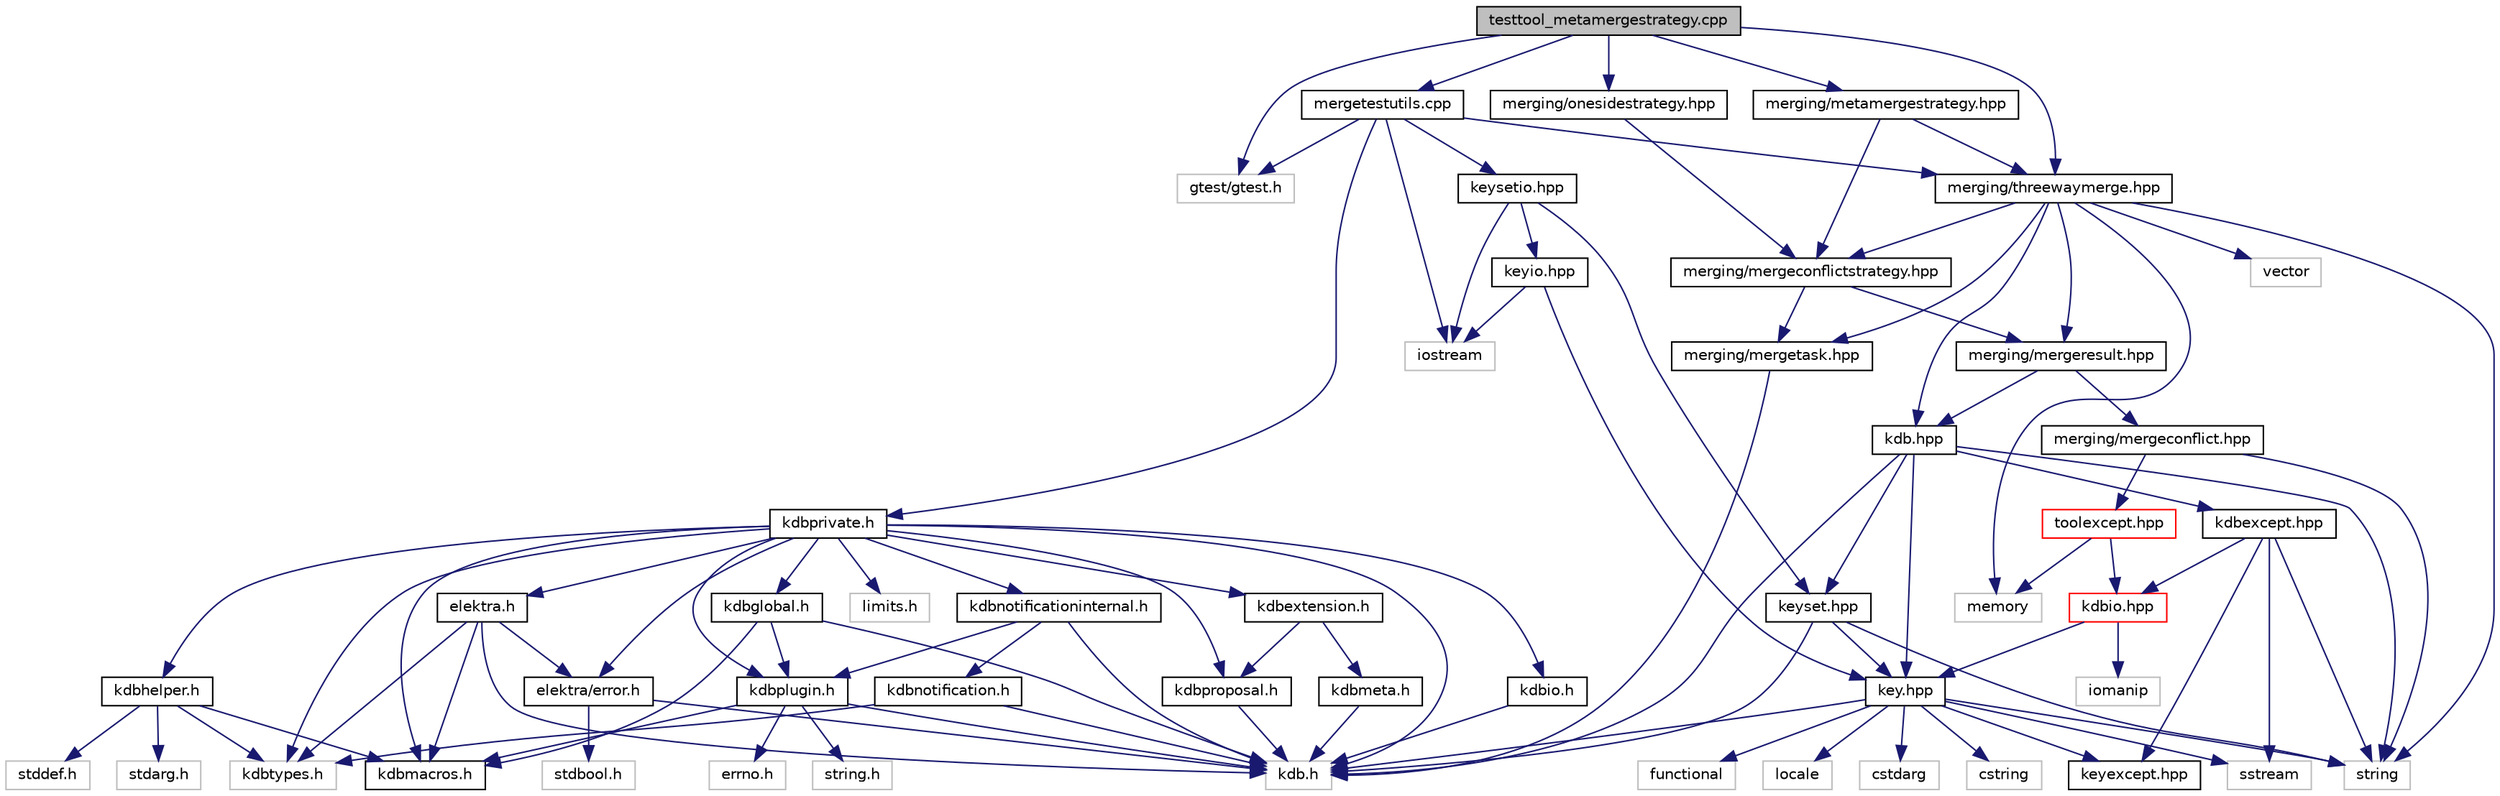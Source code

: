 digraph "testtool_metamergestrategy.cpp"
{
 // LATEX_PDF_SIZE
  edge [fontname="Helvetica",fontsize="10",labelfontname="Helvetica",labelfontsize="10"];
  node [fontname="Helvetica",fontsize="10",shape=record];
  Node1 [label="testtool_metamergestrategy.cpp",height=0.2,width=0.4,color="black", fillcolor="grey75", style="filled", fontcolor="black",tooltip="Tests for the MetaMergeStrategy."];
  Node1 -> Node2 [color="midnightblue",fontsize="10",style="solid"];
  Node2 [label="mergetestutils.cpp",height=0.2,width=0.4,color="black", fillcolor="white", style="filled",URL="$mergetestutils_8cpp.html",tooltip="Implements a helper class for merge related tests."];
  Node2 -> Node3 [color="midnightblue",fontsize="10",style="solid"];
  Node3 [label="gtest/gtest.h",height=0.2,width=0.4,color="grey75", fillcolor="white", style="filled",tooltip=" "];
  Node2 -> Node4 [color="midnightblue",fontsize="10",style="solid"];
  Node4 [label="iostream",height=0.2,width=0.4,color="grey75", fillcolor="white", style="filled",tooltip=" "];
  Node2 -> Node5 [color="midnightblue",fontsize="10",style="solid"];
  Node5 [label="kdbprivate.h",height=0.2,width=0.4,color="black", fillcolor="white", style="filled",URL="$kdbprivate_8h.html",tooltip="Private declarations."];
  Node5 -> Node6 [color="midnightblue",fontsize="10",style="solid"];
  Node6 [label="elektra.h",height=0.2,width=0.4,color="black", fillcolor="white", style="filled",URL="$elektra_8h.html",tooltip="Elektra High Level API."];
  Node6 -> Node7 [color="midnightblue",fontsize="10",style="solid"];
  Node7 [label="elektra/error.h",height=0.2,width=0.4,color="black", fillcolor="white", style="filled",URL="$error_8h.html",tooltip="Elektra error."];
  Node7 -> Node8 [color="midnightblue",fontsize="10",style="solid"];
  Node8 [label="kdb.h",height=0.2,width=0.4,color="grey75", fillcolor="white", style="filled",tooltip=" "];
  Node7 -> Node9 [color="midnightblue",fontsize="10",style="solid"];
  Node9 [label="stdbool.h",height=0.2,width=0.4,color="grey75", fillcolor="white", style="filled",tooltip=" "];
  Node6 -> Node8 [color="midnightblue",fontsize="10",style="solid"];
  Node6 -> Node10 [color="midnightblue",fontsize="10",style="solid"];
  Node10 [label="kdbmacros.h",height=0.2,width=0.4,color="black", fillcolor="white", style="filled",URL="$kdbmacros_8h.html",tooltip="Macros by Elektra."];
  Node6 -> Node11 [color="midnightblue",fontsize="10",style="solid"];
  Node11 [label="kdbtypes.h",height=0.2,width=0.4,color="grey75", fillcolor="white", style="filled",tooltip=" "];
  Node5 -> Node7 [color="midnightblue",fontsize="10",style="solid"];
  Node5 -> Node8 [color="midnightblue",fontsize="10",style="solid"];
  Node5 -> Node12 [color="midnightblue",fontsize="10",style="solid"];
  Node12 [label="kdbextension.h",height=0.2,width=0.4,color="black", fillcolor="white", style="filled",URL="$kdbextension_8h.html",tooltip="Extension functionality."];
  Node12 -> Node13 [color="midnightblue",fontsize="10",style="solid"];
  Node13 [label="kdbmeta.h",height=0.2,width=0.4,color="black", fillcolor="white", style="filled",URL="$kdbmeta_8h.html",tooltip="metadata functions"];
  Node13 -> Node8 [color="midnightblue",fontsize="10",style="solid"];
  Node12 -> Node14 [color="midnightblue",fontsize="10",style="solid"];
  Node14 [label="kdbproposal.h",height=0.2,width=0.4,color="black", fillcolor="white", style="filled",URL="$kdbproposal_8h.html",tooltip="Proposed declarations."];
  Node14 -> Node8 [color="midnightblue",fontsize="10",style="solid"];
  Node5 -> Node15 [color="midnightblue",fontsize="10",style="solid"];
  Node15 [label="kdbhelper.h",height=0.2,width=0.4,color="black", fillcolor="white", style="filled",URL="$kdbhelper_8h.html",tooltip="Helper for memory management."];
  Node15 -> Node10 [color="midnightblue",fontsize="10",style="solid"];
  Node15 -> Node11 [color="midnightblue",fontsize="10",style="solid"];
  Node15 -> Node16 [color="midnightblue",fontsize="10",style="solid"];
  Node16 [label="stdarg.h",height=0.2,width=0.4,color="grey75", fillcolor="white", style="filled",tooltip=" "];
  Node15 -> Node17 [color="midnightblue",fontsize="10",style="solid"];
  Node17 [label="stddef.h",height=0.2,width=0.4,color="grey75", fillcolor="white", style="filled",tooltip=" "];
  Node5 -> Node18 [color="midnightblue",fontsize="10",style="solid"];
  Node18 [label="kdbio.h",height=0.2,width=0.4,color="black", fillcolor="white", style="filled",URL="$kdbio_8h.html",tooltip="Elektra-I/O structures for I/O bindings, plugins and applications."];
  Node18 -> Node8 [color="midnightblue",fontsize="10",style="solid"];
  Node5 -> Node10 [color="midnightblue",fontsize="10",style="solid"];
  Node5 -> Node19 [color="midnightblue",fontsize="10",style="solid"];
  Node19 [label="kdbnotificationinternal.h",height=0.2,width=0.4,color="black", fillcolor="white", style="filled",URL="$kdbnotificationinternal_8h.html",tooltip="Elektra-Notification structures and declarations for developing notification and transport plugins...."];
  Node19 -> Node8 [color="midnightblue",fontsize="10",style="solid"];
  Node19 -> Node20 [color="midnightblue",fontsize="10",style="solid"];
  Node20 [label="kdbnotification.h",height=0.2,width=0.4,color="black", fillcolor="white", style="filled",URL="$kdbnotification_8h.html",tooltip="Elektra-Notification structures and declarations for application developers."];
  Node20 -> Node8 [color="midnightblue",fontsize="10",style="solid"];
  Node20 -> Node11 [color="midnightblue",fontsize="10",style="solid"];
  Node19 -> Node21 [color="midnightblue",fontsize="10",style="solid"];
  Node21 [label="kdbplugin.h",height=0.2,width=0.4,color="black", fillcolor="white", style="filled",URL="$kdbplugin_8h.html",tooltip="Methods for plugin programing."];
  Node21 -> Node8 [color="midnightblue",fontsize="10",style="solid"];
  Node21 -> Node22 [color="midnightblue",fontsize="10",style="solid"];
  Node22 [label="errno.h",height=0.2,width=0.4,color="grey75", fillcolor="white", style="filled",tooltip=" "];
  Node21 -> Node10 [color="midnightblue",fontsize="10",style="solid"];
  Node21 -> Node23 [color="midnightblue",fontsize="10",style="solid"];
  Node23 [label="string.h",height=0.2,width=0.4,color="grey75", fillcolor="white", style="filled",tooltip=" "];
  Node5 -> Node21 [color="midnightblue",fontsize="10",style="solid"];
  Node5 -> Node14 [color="midnightblue",fontsize="10",style="solid"];
  Node5 -> Node11 [color="midnightblue",fontsize="10",style="solid"];
  Node5 -> Node24 [color="midnightblue",fontsize="10",style="solid"];
  Node24 [label="kdbglobal.h",height=0.2,width=0.4,color="black", fillcolor="white", style="filled",URL="$kdbglobal_8h.html",tooltip="Defines for global plugins."];
  Node24 -> Node8 [color="midnightblue",fontsize="10",style="solid"];
  Node24 -> Node10 [color="midnightblue",fontsize="10",style="solid"];
  Node24 -> Node21 [color="midnightblue",fontsize="10",style="solid"];
  Node5 -> Node25 [color="midnightblue",fontsize="10",style="solid"];
  Node25 [label="limits.h",height=0.2,width=0.4,color="grey75", fillcolor="white", style="filled",tooltip=" "];
  Node2 -> Node26 [color="midnightblue",fontsize="10",style="solid"];
  Node26 [label="keysetio.hpp",height=0.2,width=0.4,color="black", fillcolor="white", style="filled",URL="$keysetio_8hpp.html",tooltip=" "];
  Node26 -> Node4 [color="midnightblue",fontsize="10",style="solid"];
  Node26 -> Node27 [color="midnightblue",fontsize="10",style="solid"];
  Node27 [label="keyio.hpp",height=0.2,width=0.4,color="black", fillcolor="white", style="filled",URL="$keyio_8hpp.html",tooltip=" "];
  Node27 -> Node28 [color="midnightblue",fontsize="10",style="solid"];
  Node28 [label="key.hpp",height=0.2,width=0.4,color="black", fillcolor="white", style="filled",URL="$key_8hpp.html",tooltip=" "];
  Node28 -> Node29 [color="midnightblue",fontsize="10",style="solid"];
  Node29 [label="cstdarg",height=0.2,width=0.4,color="grey75", fillcolor="white", style="filled",tooltip=" "];
  Node28 -> Node30 [color="midnightblue",fontsize="10",style="solid"];
  Node30 [label="cstring",height=0.2,width=0.4,color="grey75", fillcolor="white", style="filled",tooltip=" "];
  Node28 -> Node31 [color="midnightblue",fontsize="10",style="solid"];
  Node31 [label="functional",height=0.2,width=0.4,color="grey75", fillcolor="white", style="filled",tooltip=" "];
  Node28 -> Node32 [color="midnightblue",fontsize="10",style="solid"];
  Node32 [label="locale",height=0.2,width=0.4,color="grey75", fillcolor="white", style="filled",tooltip=" "];
  Node28 -> Node33 [color="midnightblue",fontsize="10",style="solid"];
  Node33 [label="sstream",height=0.2,width=0.4,color="grey75", fillcolor="white", style="filled",tooltip=" "];
  Node28 -> Node34 [color="midnightblue",fontsize="10",style="solid"];
  Node34 [label="string",height=0.2,width=0.4,color="grey75", fillcolor="white", style="filled",tooltip=" "];
  Node28 -> Node35 [color="midnightblue",fontsize="10",style="solid"];
  Node35 [label="keyexcept.hpp",height=0.2,width=0.4,color="black", fillcolor="white", style="filled",URL="$keyexcept_8hpp.html",tooltip=" "];
  Node28 -> Node8 [color="midnightblue",fontsize="10",style="solid"];
  Node27 -> Node4 [color="midnightblue",fontsize="10",style="solid"];
  Node26 -> Node36 [color="midnightblue",fontsize="10",style="solid"];
  Node36 [label="keyset.hpp",height=0.2,width=0.4,color="black", fillcolor="white", style="filled",URL="$keyset_8hpp.html",tooltip=" "];
  Node36 -> Node34 [color="midnightblue",fontsize="10",style="solid"];
  Node36 -> Node28 [color="midnightblue",fontsize="10",style="solid"];
  Node36 -> Node8 [color="midnightblue",fontsize="10",style="solid"];
  Node2 -> Node37 [color="midnightblue",fontsize="10",style="solid"];
  Node37 [label="merging/threewaymerge.hpp",height=0.2,width=0.4,color="black", fillcolor="white", style="filled",URL="$threewaymerge_8hpp.html",tooltip="Implements a way to build and deal with a backend."];
  Node37 -> Node38 [color="midnightblue",fontsize="10",style="solid"];
  Node38 [label="kdb.hpp",height=0.2,width=0.4,color="black", fillcolor="white", style="filled",URL="$kdb_8hpp.html",tooltip=" "];
  Node38 -> Node34 [color="midnightblue",fontsize="10",style="solid"];
  Node38 -> Node39 [color="midnightblue",fontsize="10",style="solid"];
  Node39 [label="kdbexcept.hpp",height=0.2,width=0.4,color="black", fillcolor="white", style="filled",URL="$kdbexcept_8hpp.html",tooltip=" "];
  Node39 -> Node35 [color="midnightblue",fontsize="10",style="solid"];
  Node39 -> Node33 [color="midnightblue",fontsize="10",style="solid"];
  Node39 -> Node34 [color="midnightblue",fontsize="10",style="solid"];
  Node39 -> Node40 [color="midnightblue",fontsize="10",style="solid"];
  Node40 [label="kdbio.hpp",height=0.2,width=0.4,color="red", fillcolor="white", style="filled",URL="$kdbio_8hpp.html",tooltip=" "];
  Node40 -> Node28 [color="midnightblue",fontsize="10",style="solid"];
  Node40 -> Node41 [color="midnightblue",fontsize="10",style="solid"];
  Node41 [label="iomanip",height=0.2,width=0.4,color="grey75", fillcolor="white", style="filled",tooltip=" "];
  Node38 -> Node28 [color="midnightblue",fontsize="10",style="solid"];
  Node38 -> Node36 [color="midnightblue",fontsize="10",style="solid"];
  Node38 -> Node8 [color="midnightblue",fontsize="10",style="solid"];
  Node37 -> Node43 [color="midnightblue",fontsize="10",style="solid"];
  Node43 [label="memory",height=0.2,width=0.4,color="grey75", fillcolor="white", style="filled",tooltip=" "];
  Node37 -> Node44 [color="midnightblue",fontsize="10",style="solid"];
  Node44 [label="merging/mergeconflictstrategy.hpp",height=0.2,width=0.4,color="black", fillcolor="white", style="filled",URL="$mergeconflictstrategy_8hpp.html",tooltip="Interface for a MergeConflictStrategy."];
  Node44 -> Node45 [color="midnightblue",fontsize="10",style="solid"];
  Node45 [label="merging/mergeresult.hpp",height=0.2,width=0.4,color="black", fillcolor="white", style="filled",URL="$mergeresult_8hpp.html",tooltip="Class modelling the result of a three way merge."];
  Node45 -> Node38 [color="midnightblue",fontsize="10",style="solid"];
  Node45 -> Node46 [color="midnightblue",fontsize="10",style="solid"];
  Node46 [label="merging/mergeconflict.hpp",height=0.2,width=0.4,color="black", fillcolor="white", style="filled",URL="$mergeconflict_8hpp.html",tooltip="Models a merge conflict."];
  Node46 -> Node34 [color="midnightblue",fontsize="10",style="solid"];
  Node46 -> Node47 [color="midnightblue",fontsize="10",style="solid"];
  Node47 [label="toolexcept.hpp",height=0.2,width=0.4,color="red", fillcolor="white", style="filled",URL="$toolexcept_8hpp.html",tooltip="Implementation of all exceptions elektratools library might throw."];
  Node47 -> Node43 [color="midnightblue",fontsize="10",style="solid"];
  Node47 -> Node40 [color="midnightblue",fontsize="10",style="solid"];
  Node44 -> Node49 [color="midnightblue",fontsize="10",style="solid"];
  Node49 [label="merging/mergetask.hpp",height=0.2,width=0.4,color="black", fillcolor="white", style="filled",URL="$mergetask_8hpp.html",tooltip="Models a merge task."];
  Node49 -> Node8 [color="midnightblue",fontsize="10",style="solid"];
  Node37 -> Node45 [color="midnightblue",fontsize="10",style="solid"];
  Node37 -> Node49 [color="midnightblue",fontsize="10",style="solid"];
  Node37 -> Node34 [color="midnightblue",fontsize="10",style="solid"];
  Node37 -> Node50 [color="midnightblue",fontsize="10",style="solid"];
  Node50 [label="vector",height=0.2,width=0.4,color="grey75", fillcolor="white", style="filled",tooltip=" "];
  Node1 -> Node3 [color="midnightblue",fontsize="10",style="solid"];
  Node1 -> Node51 [color="midnightblue",fontsize="10",style="solid"];
  Node51 [label="merging/metamergestrategy.hpp",height=0.2,width=0.4,color="black", fillcolor="white", style="filled",URL="$metamergestrategy_8hpp.html",tooltip="Applies a MergeConflictStrategy on the metakeys."];
  Node51 -> Node44 [color="midnightblue",fontsize="10",style="solid"];
  Node51 -> Node37 [color="midnightblue",fontsize="10",style="solid"];
  Node1 -> Node52 [color="midnightblue",fontsize="10",style="solid"];
  Node52 [label="merging/onesidestrategy.hpp",height=0.2,width=0.4,color="black", fillcolor="white", style="filled",URL="$onesidestrategy_8hpp.html",tooltip="A strategy which always takes the value from one side."];
  Node52 -> Node44 [color="midnightblue",fontsize="10",style="solid"];
  Node1 -> Node37 [color="midnightblue",fontsize="10",style="solid"];
}
